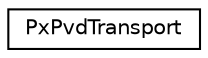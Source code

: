 digraph "Graphical Class Hierarchy"
{
  edge [fontname="Helvetica",fontsize="10",labelfontname="Helvetica",labelfontsize="10"];
  node [fontname="Helvetica",fontsize="10",shape=record];
  rankdir="LR";
  Node0 [label="PxPvdTransport",height=0.2,width=0.4,color="black", fillcolor="white", style="filled",URL="$classPxPvdTransport.html",tooltip="PxPvdTransport is an interface representing the data transport mechanism. This class defines all serv..."];
}
